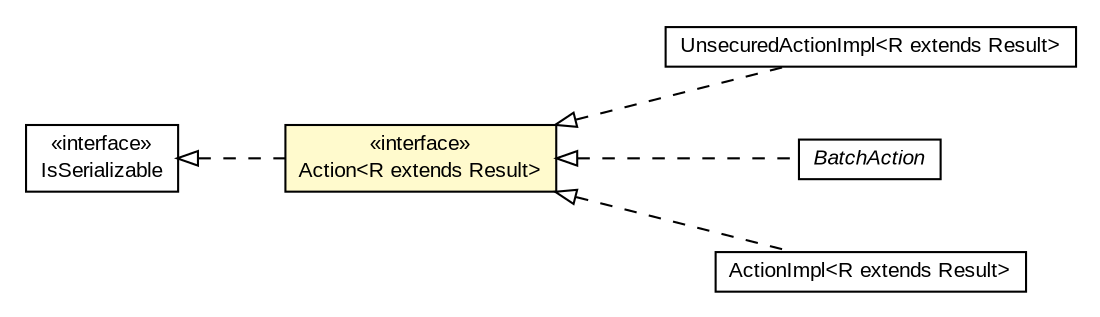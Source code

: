 #!/usr/local/bin/dot
#
# Class diagram 
# Generated by UMLGraph version R5_6-24-gf6e263 (http://www.umlgraph.org/)
#

digraph G {
	edge [fontname="arial",fontsize=10,labelfontname="arial",labelfontsize=10];
	node [fontname="arial",fontsize=10,shape=plaintext];
	nodesep=0.25;
	ranksep=0.5;
	rankdir=LR;
	// com.gwtplatform.dispatch.shared.UnsecuredActionImpl<R extends com.gwtplatform.dispatch.shared.Result>
	c103157 [label=<<table title="com.gwtplatform.dispatch.shared.UnsecuredActionImpl" border="0" cellborder="1" cellspacing="0" cellpadding="2" port="p" href="./UnsecuredActionImpl.html">
		<tr><td><table border="0" cellspacing="0" cellpadding="1">
<tr><td align="center" balign="center"> UnsecuredActionImpl&lt;R extends Result&gt; </td></tr>
		</table></td></tr>
		</table>>, URL="./UnsecuredActionImpl.html", fontname="arial", fontcolor="black", fontsize=10.0];
	// com.gwtplatform.dispatch.shared.BatchAction
	c103167 [label=<<table title="com.gwtplatform.dispatch.shared.BatchAction" border="0" cellborder="1" cellspacing="0" cellpadding="2" port="p" href="./BatchAction.html">
		<tr><td><table border="0" cellspacing="0" cellpadding="1">
<tr><td align="center" balign="center"><font face="arial italic"> BatchAction </font></td></tr>
		</table></td></tr>
		</table>>, URL="./BatchAction.html", fontname="arial", fontcolor="black", fontsize=10.0];
	// com.gwtplatform.dispatch.shared.ActionImpl<R extends com.gwtplatform.dispatch.shared.Result>
	c103169 [label=<<table title="com.gwtplatform.dispatch.shared.ActionImpl" border="0" cellborder="1" cellspacing="0" cellpadding="2" port="p" href="./ActionImpl.html">
		<tr><td><table border="0" cellspacing="0" cellpadding="1">
<tr><td align="center" balign="center"> ActionImpl&lt;R extends Result&gt; </td></tr>
		</table></td></tr>
		</table>>, URL="./ActionImpl.html", fontname="arial", fontcolor="black", fontsize=10.0];
	// com.gwtplatform.dispatch.shared.Action<R extends com.gwtplatform.dispatch.shared.Result>
	c103170 [label=<<table title="com.gwtplatform.dispatch.shared.Action" border="0" cellborder="1" cellspacing="0" cellpadding="2" port="p" bgcolor="lemonChiffon" href="./Action.html">
		<tr><td><table border="0" cellspacing="0" cellpadding="1">
<tr><td align="center" balign="center"> &#171;interface&#187; </td></tr>
<tr><td align="center" balign="center"> Action&lt;R extends Result&gt; </td></tr>
		</table></td></tr>
		</table>>, URL="./Action.html", fontname="arial", fontcolor="black", fontsize=10.0];
	//com.gwtplatform.dispatch.shared.UnsecuredActionImpl<R extends com.gwtplatform.dispatch.shared.Result> implements com.gwtplatform.dispatch.shared.Action<R extends com.gwtplatform.dispatch.shared.Result>
	c103170:p -> c103157:p [dir=back,arrowtail=empty,style=dashed];
	//com.gwtplatform.dispatch.shared.BatchAction implements com.gwtplatform.dispatch.shared.Action<R extends com.gwtplatform.dispatch.shared.Result>
	c103170:p -> c103167:p [dir=back,arrowtail=empty,style=dashed];
	//com.gwtplatform.dispatch.shared.ActionImpl<R extends com.gwtplatform.dispatch.shared.Result> implements com.gwtplatform.dispatch.shared.Action<R extends com.gwtplatform.dispatch.shared.Result>
	c103170:p -> c103169:p [dir=back,arrowtail=empty,style=dashed];
	//com.gwtplatform.dispatch.shared.Action<R extends com.gwtplatform.dispatch.shared.Result> implements com.google.gwt.user.client.rpc.IsSerializable
	c103870:p -> c103170:p [dir=back,arrowtail=empty,style=dashed];
	// com.google.gwt.user.client.rpc.IsSerializable
	c103870 [label=<<table title="com.google.gwt.user.client.rpc.IsSerializable" border="0" cellborder="1" cellspacing="0" cellpadding="2" port="p" href="http://google-web-toolkit.googlecode.com/svn/javadoc/latest/com/google/gwt/user/client/rpc/IsSerializable.html">
		<tr><td><table border="0" cellspacing="0" cellpadding="1">
<tr><td align="center" balign="center"> &#171;interface&#187; </td></tr>
<tr><td align="center" balign="center"> IsSerializable </td></tr>
		</table></td></tr>
		</table>>, URL="http://google-web-toolkit.googlecode.com/svn/javadoc/latest/com/google/gwt/user/client/rpc/IsSerializable.html", fontname="arial", fontcolor="black", fontsize=10.0];
}

